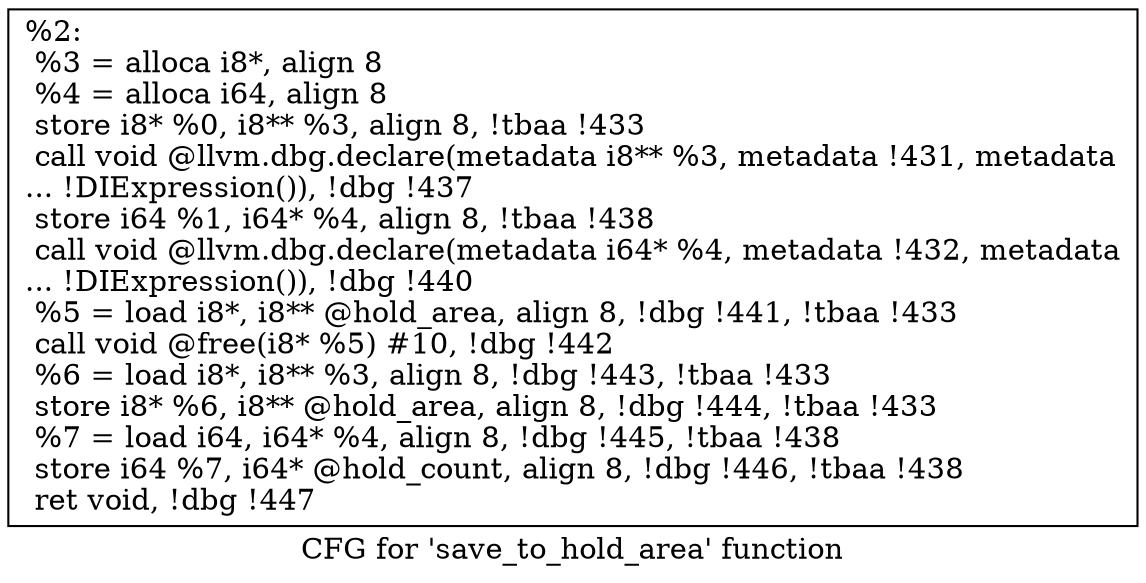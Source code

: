 digraph "CFG for 'save_to_hold_area' function" {
	label="CFG for 'save_to_hold_area' function";

	Node0x23bb410 [shape=record,label="{%2:\l  %3 = alloca i8*, align 8\l  %4 = alloca i64, align 8\l  store i8* %0, i8** %3, align 8, !tbaa !433\l  call void @llvm.dbg.declare(metadata i8** %3, metadata !431, metadata\l... !DIExpression()), !dbg !437\l  store i64 %1, i64* %4, align 8, !tbaa !438\l  call void @llvm.dbg.declare(metadata i64* %4, metadata !432, metadata\l... !DIExpression()), !dbg !440\l  %5 = load i8*, i8** @hold_area, align 8, !dbg !441, !tbaa !433\l  call void @free(i8* %5) #10, !dbg !442\l  %6 = load i8*, i8** %3, align 8, !dbg !443, !tbaa !433\l  store i8* %6, i8** @hold_area, align 8, !dbg !444, !tbaa !433\l  %7 = load i64, i64* %4, align 8, !dbg !445, !tbaa !438\l  store i64 %7, i64* @hold_count, align 8, !dbg !446, !tbaa !438\l  ret void, !dbg !447\l}"];
}
